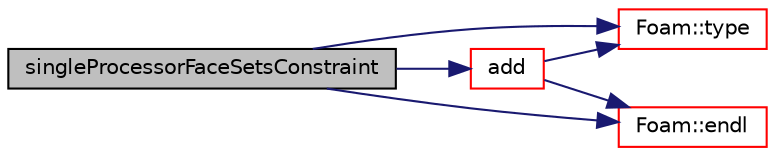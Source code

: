 digraph "singleProcessorFaceSetsConstraint"
{
  bgcolor="transparent";
  edge [fontname="Helvetica",fontsize="10",labelfontname="Helvetica",labelfontsize="10"];
  node [fontname="Helvetica",fontsize="10",shape=record];
  rankdir="LR";
  Node10 [label="singleProcessorFaceSetsConstraint",height=0.2,width=0.4,color="black", fillcolor="grey75", style="filled", fontcolor="black"];
  Node10 -> Node11 [color="midnightblue",fontsize="10",style="solid",fontname="Helvetica"];
  Node11 [label="add",height=0.2,width=0.4,color="red",URL="$a29945.html#a7eb9dd70c4d20347b6ad9132139e6cd2",tooltip="Add my constraints to list of constraints. "];
  Node11 -> Node146 [color="midnightblue",fontsize="10",style="solid",fontname="Helvetica"];
  Node146 [label="Foam::type",height=0.2,width=0.4,color="red",URL="$a21851.html#aec48583af672626378f501eb9fc32cd1",tooltip="Return the file type: DIRECTORY or FILE. "];
  Node11 -> Node19 [color="midnightblue",fontsize="10",style="solid",fontname="Helvetica"];
  Node19 [label="Foam::endl",height=0.2,width=0.4,color="red",URL="$a21851.html#a2db8fe02a0d3909e9351bb4275b23ce4",tooltip="Add newline and flush stream. "];
  Node10 -> Node19 [color="midnightblue",fontsize="10",style="solid",fontname="Helvetica"];
  Node10 -> Node146 [color="midnightblue",fontsize="10",style="solid",fontname="Helvetica"];
}
